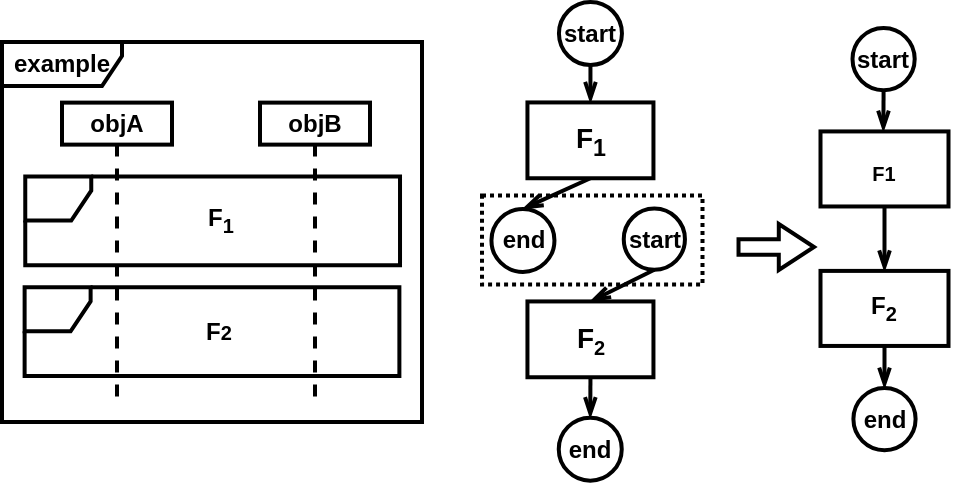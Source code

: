 <mxfile version="24.2.2" type="github">
  <diagram name="第 1 页" id="PI-PgolQ2Xf6EuyH13EB">
    <mxGraphModel dx="655" dy="443" grid="0" gridSize="10" guides="1" tooltips="1" connect="1" arrows="1" fold="1" page="1" pageScale="1" pageWidth="1169" pageHeight="1654" math="0" shadow="0">
      <root>
        <mxCell id="0" />
        <mxCell id="1" parent="0" />
        <mxCell id="4_5liSmTW8YfvUXAWCBd-45" value="" style="html=1;shadow=0;dashed=0;align=center;verticalAlign=middle;shape=mxgraph.arrows2.arrow;dy=0.66;dx=17.61;notch=0;fontStyle=1;strokeWidth=2;" vertex="1" parent="1">
          <mxGeometry x="408.26" y="151" width="37.75" height="23" as="geometry" />
        </mxCell>
        <mxCell id="4_5liSmTW8YfvUXAWCBd-47" value="" style="group;fontStyle=1;strokeWidth=2;" vertex="1" connectable="0" parent="1">
          <mxGeometry x="40" y="60" width="210" height="190" as="geometry" />
        </mxCell>
        <mxCell id="4_5liSmTW8YfvUXAWCBd-48" value="objA" style="shape=umlLifeline;perimeter=lifelinePerimeter;whiteSpace=wrap;html=1;container=1;dropTarget=0;collapsible=0;recursiveResize=0;outlineConnect=0;portConstraint=eastwest;newEdgeStyle={&quot;curved&quot;:0,&quot;rounded&quot;:0};size=21;fontStyle=1;strokeWidth=2;" vertex="1" parent="4_5liSmTW8YfvUXAWCBd-47">
          <mxGeometry x="30" y="30.31" width="55" height="150" as="geometry" />
        </mxCell>
        <mxCell id="4_5liSmTW8YfvUXAWCBd-49" value="" style="shape=umlFrame;whiteSpace=wrap;html=1;pointerEvents=0;width=33;height=22;fontStyle=1;strokeWidth=2;" vertex="1" parent="4_5liSmTW8YfvUXAWCBd-47">
          <mxGeometry x="11.63" y="67.274" width="187.38" height="44.313" as="geometry" />
        </mxCell>
        <mxCell id="4_5liSmTW8YfvUXAWCBd-50" value="example" style="shape=umlFrame;whiteSpace=wrap;html=1;pointerEvents=0;width=60;height=22;fontStyle=1;strokeWidth=2;" vertex="1" parent="4_5liSmTW8YfvUXAWCBd-47">
          <mxGeometry width="210.0" height="190" as="geometry" />
        </mxCell>
        <mxCell id="4_5liSmTW8YfvUXAWCBd-51" value="&lt;span&gt;F&lt;sub&gt;1&lt;/sub&gt;&lt;/span&gt;" style="text;html=1;align=center;verticalAlign=middle;resizable=0;points=[];autosize=1;strokeColor=none;fillColor=none;fontStyle=1;strokeWidth=2;" vertex="1" parent="4_5liSmTW8YfvUXAWCBd-47">
          <mxGeometry x="93.0" y="74.854" width="31" height="29" as="geometry" />
        </mxCell>
        <mxCell id="4_5liSmTW8YfvUXAWCBd-54" value="objB" style="shape=umlLifeline;perimeter=lifelinePerimeter;whiteSpace=wrap;html=1;container=1;dropTarget=0;collapsible=0;recursiveResize=0;outlineConnect=0;portConstraint=eastwest;newEdgeStyle={&quot;curved&quot;:0,&quot;rounded&quot;:0};size=21;fontStyle=1;strokeWidth=2;" vertex="1" parent="4_5liSmTW8YfvUXAWCBd-47">
          <mxGeometry x="129" y="30.31" width="55" height="150.914" as="geometry" />
        </mxCell>
        <mxCell id="4_5liSmTW8YfvUXAWCBd-57" value="" style="shape=umlFrame;whiteSpace=wrap;html=1;pointerEvents=0;width=33;height=22;fontStyle=1;strokeWidth=2;" vertex="1" parent="4_5liSmTW8YfvUXAWCBd-47">
          <mxGeometry x="11.31" y="122.646" width="187.38" height="44.313" as="geometry" />
        </mxCell>
        <mxCell id="4_5liSmTW8YfvUXAWCBd-58" value="&lt;span&gt;F&lt;span style=&quot;font-size: 10px;&quot;&gt;2&lt;/span&gt;&lt;/span&gt;" style="text;html=1;align=center;verticalAlign=middle;resizable=0;points=[];autosize=1;strokeColor=none;fillColor=none;fontStyle=1;strokeWidth=2;" vertex="1" parent="4_5liSmTW8YfvUXAWCBd-47">
          <mxGeometry x="92.68" y="132.236" width="31" height="26" as="geometry" />
        </mxCell>
        <mxCell id="4_5liSmTW8YfvUXAWCBd-83" value="" style="group;fontStyle=1;strokeWidth=2;dashed=1;" vertex="1" connectable="0" parent="1">
          <mxGeometry x="280" y="40" width="110.25" height="235" as="geometry" />
        </mxCell>
        <mxCell id="4_5liSmTW8YfvUXAWCBd-30" value="" style="rounded=0;whiteSpace=wrap;html=1;dashed=1;dashPattern=1 1;fontStyle=1;strokeWidth=2;" vertex="1" parent="4_5liSmTW8YfvUXAWCBd-83">
          <mxGeometry y="96.758" width="110.25" height="44.536" as="geometry" />
        </mxCell>
        <mxCell id="4_5liSmTW8YfvUXAWCBd-18" style="rounded=0;orthogonalLoop=1;jettySize=auto;html=1;exitX=0.5;exitY=1;exitDx=0;exitDy=0;endArrow=openThin;endFill=0;fontStyle=1;strokeWidth=2;" edge="1" parent="4_5liSmTW8YfvUXAWCBd-83" source="4_5liSmTW8YfvUXAWCBd-20" target="4_5liSmTW8YfvUXAWCBd-23">
          <mxGeometry relative="1" as="geometry">
            <mxPoint x="64.125" y="7.581" as="sourcePoint" />
          </mxGeometry>
        </mxCell>
        <mxCell id="4_5liSmTW8YfvUXAWCBd-19" style="rounded=0;orthogonalLoop=1;jettySize=auto;html=1;exitX=0.5;exitY=1;exitDx=0;exitDy=0;entryX=0.5;entryY=0;entryDx=0;entryDy=0;endArrow=openThin;endFill=0;fontStyle=1;strokeWidth=2;" edge="1" parent="4_5liSmTW8YfvUXAWCBd-83" source="4_5liSmTW8YfvUXAWCBd-26" target="4_5liSmTW8YfvUXAWCBd-24">
          <mxGeometry relative="1" as="geometry">
            <mxPoint x="132.525" y="164.879" as="sourcePoint" />
          </mxGeometry>
        </mxCell>
        <mxCell id="4_5liSmTW8YfvUXAWCBd-20" value="start" style="ellipse;whiteSpace=wrap;html=1;aspect=fixed;fontStyle=1;strokeWidth=2;" vertex="1" parent="4_5liSmTW8YfvUXAWCBd-83">
          <mxGeometry x="38.475" width="31.5" height="31.5" as="geometry" />
        </mxCell>
        <mxCell id="4_5liSmTW8YfvUXAWCBd-21" value="end" style="ellipse;whiteSpace=wrap;html=1;aspect=fixed;fontStyle=1;strokeWidth=2;" vertex="1" parent="4_5liSmTW8YfvUXAWCBd-83">
          <mxGeometry x="4.725" y="103.444" width="31.5" height="31.5" as="geometry" />
        </mxCell>
        <mxCell id="4_5liSmTW8YfvUXAWCBd-22" style="rounded=0;orthogonalLoop=1;jettySize=auto;html=1;exitX=0.5;exitY=1;exitDx=0;exitDy=0;entryX=0.5;entryY=0;entryDx=0;entryDy=0;endArrow=openThin;endFill=0;fontStyle=1;strokeWidth=2;" edge="1" parent="4_5liSmTW8YfvUXAWCBd-83" source="4_5liSmTW8YfvUXAWCBd-23" target="4_5liSmTW8YfvUXAWCBd-21">
          <mxGeometry relative="1" as="geometry" />
        </mxCell>
        <mxCell id="4_5liSmTW8YfvUXAWCBd-23" value="&lt;font style=&quot;font-size: 14px;&quot;&gt;F&lt;sub&gt;1&lt;/sub&gt;&lt;/font&gt;" style="rounded=0;whiteSpace=wrap;html=1;fontStyle=1;strokeWidth=2;" vertex="1" parent="4_5liSmTW8YfvUXAWCBd-83">
          <mxGeometry x="22.725" y="50.222" width="63.0" height="37.903" as="geometry" />
        </mxCell>
        <mxCell id="4_5liSmTW8YfvUXAWCBd-24" value="&lt;font style=&quot;font-size: 14px;&quot;&gt;F&lt;/font&gt;&lt;sub&gt;2&lt;/sub&gt;" style="rounded=0;whiteSpace=wrap;html=1;fontStyle=1;strokeWidth=2;" vertex="1" parent="4_5liSmTW8YfvUXAWCBd-83">
          <mxGeometry x="22.725" y="149.718" width="63.0" height="37.903" as="geometry" />
        </mxCell>
        <mxCell id="4_5liSmTW8YfvUXAWCBd-25" style="rounded=0;orthogonalLoop=1;jettySize=auto;html=1;exitX=0.5;exitY=1;exitDx=0;exitDy=0;entryX=0.5;entryY=0;entryDx=0;entryDy=0;endArrow=openThin;endFill=0;fontStyle=1;strokeWidth=2;" edge="1" parent="4_5liSmTW8YfvUXAWCBd-83" source="4_5liSmTW8YfvUXAWCBd-24" target="4_5liSmTW8YfvUXAWCBd-28">
          <mxGeometry relative="1" as="geometry">
            <mxPoint x="65.025" y="238.08" as="targetPoint" />
          </mxGeometry>
        </mxCell>
        <mxCell id="4_5liSmTW8YfvUXAWCBd-26" value="start" style="ellipse;whiteSpace=wrap;html=1;aspect=fixed;fontStyle=1;strokeWidth=2;" vertex="1" parent="4_5liSmTW8YfvUXAWCBd-83">
          <mxGeometry x="70.875" y="103.286" width="30.6" height="30.6" as="geometry" />
        </mxCell>
        <mxCell id="4_5liSmTW8YfvUXAWCBd-28" value="end" style="ellipse;whiteSpace=wrap;html=1;aspect=fixed;fontStyle=1;strokeWidth=2;" vertex="1" parent="4_5liSmTW8YfvUXAWCBd-83">
          <mxGeometry x="38.375" y="207.835" width="31.5" height="31.5" as="geometry" />
        </mxCell>
        <mxCell id="4_5liSmTW8YfvUXAWCBd-84" value="" style="group;fontStyle=1;strokeWidth=2;" vertex="1" connectable="0" parent="1">
          <mxGeometry x="449.25" y="41" width="64" height="242" as="geometry" />
        </mxCell>
        <mxCell id="4_5liSmTW8YfvUXAWCBd-33" style="rounded=0;orthogonalLoop=1;jettySize=auto;html=1;exitX=0.5;exitY=1;exitDx=0;exitDy=0;endArrow=openThin;endFill=0;entryX=0.491;entryY=-0.005;entryDx=0;entryDy=0;entryPerimeter=0;fontStyle=1;strokeWidth=2;" edge="1" parent="4_5liSmTW8YfvUXAWCBd-84" target="4_5liSmTW8YfvUXAWCBd-38" source="4_5liSmTW8YfvUXAWCBd-35">
          <mxGeometry relative="1" as="geometry">
            <mxPoint x="41.143" y="31.822" as="sourcePoint" />
            <mxPoint x="30.75" y="60" as="targetPoint" />
          </mxGeometry>
        </mxCell>
        <mxCell id="4_5liSmTW8YfvUXAWCBd-35" value="start" style="ellipse;whiteSpace=wrap;html=1;aspect=fixed;fontStyle=1;strokeWidth=2;" vertex="1" parent="4_5liSmTW8YfvUXAWCBd-84">
          <mxGeometry x="16" y="12" width="31.1" height="31.1" as="geometry" />
        </mxCell>
        <mxCell id="4_5liSmTW8YfvUXAWCBd-44" style="rounded=0;orthogonalLoop=1;jettySize=auto;html=1;entryX=0.5;entryY=0;entryDx=0;entryDy=0;endArrow=openThin;endFill=0;fontStyle=1;strokeWidth=2;" edge="1" parent="4_5liSmTW8YfvUXAWCBd-84" source="4_5liSmTW8YfvUXAWCBd-38" target="4_5liSmTW8YfvUXAWCBd-39">
          <mxGeometry relative="1" as="geometry" />
        </mxCell>
        <mxCell id="4_5liSmTW8YfvUXAWCBd-38" value="&lt;sub&gt;F1&lt;/sub&gt;" style="rounded=0;whiteSpace=wrap;html=1;fontStyle=1;strokeWidth=2;" vertex="1" parent="4_5liSmTW8YfvUXAWCBd-84">
          <mxGeometry y="63.713" width="64" height="37.519" as="geometry" />
        </mxCell>
        <mxCell id="4_5liSmTW8YfvUXAWCBd-39" value="F&lt;sub&gt;2&lt;/sub&gt;" style="rounded=0;whiteSpace=wrap;html=1;fontStyle=1;strokeWidth=2;" vertex="1" parent="4_5liSmTW8YfvUXAWCBd-84">
          <mxGeometry y="133.45" width="64" height="37.519" as="geometry" />
        </mxCell>
        <mxCell id="4_5liSmTW8YfvUXAWCBd-40" style="rounded=0;orthogonalLoop=1;jettySize=auto;html=1;exitX=0.5;exitY=1;exitDx=0;exitDy=0;entryX=0.5;entryY=0;entryDx=0;entryDy=0;endArrow=openThin;endFill=0;fontStyle=1;strokeWidth=2;" edge="1" parent="4_5liSmTW8YfvUXAWCBd-84" source="4_5liSmTW8YfvUXAWCBd-39" target="4_5liSmTW8YfvUXAWCBd-42">
          <mxGeometry relative="1" as="geometry">
            <mxPoint x="42.057" y="223.496" as="targetPoint" />
          </mxGeometry>
        </mxCell>
        <mxCell id="4_5liSmTW8YfvUXAWCBd-42" value="end" style="ellipse;whiteSpace=wrap;html=1;aspect=fixed;fontStyle=1;strokeWidth=2;" vertex="1" parent="4_5liSmTW8YfvUXAWCBd-84">
          <mxGeometry x="16.45" y="192.001" width="31.1" height="31.1" as="geometry" />
        </mxCell>
      </root>
    </mxGraphModel>
  </diagram>
</mxfile>
